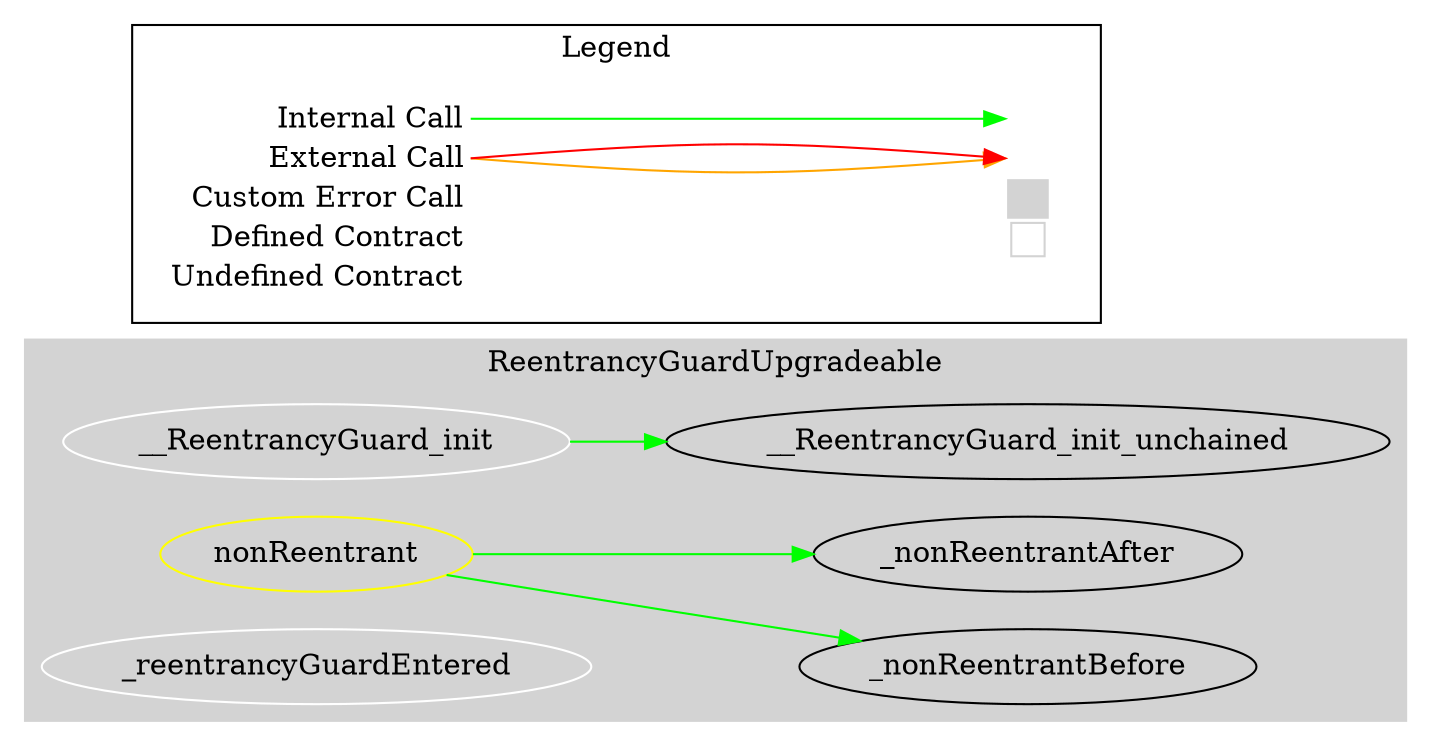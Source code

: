 digraph G {
  graph [ ratio = "auto", page = "100", compound =true ];
subgraph "clusterReentrancyGuardUpgradeable" {
  graph [ label = "ReentrancyGuardUpgradeable", color = "lightgray", style = "filled", bgcolor = "lightgray" ];
  "ReentrancyGuardUpgradeable.__ReentrancyGuard_init" [ label = "__ReentrancyGuard_init", color = "white" ];
  "ReentrancyGuardUpgradeable.__ReentrancyGuard_init_unchained" [ label = "__ReentrancyGuard_init_unchained" ];
  "ReentrancyGuardUpgradeable.nonReentrant" [ label = "nonReentrant", color = "yellow" ];
  "ReentrancyGuardUpgradeable._nonReentrantBefore" [ label = "_nonReentrantBefore" ];
  "ReentrancyGuardUpgradeable._nonReentrantAfter" [ label = "_nonReentrantAfter" ];
  "ReentrancyGuardUpgradeable._reentrancyGuardEntered" [ label = "_reentrancyGuardEntered", color = "white" ];
}

  "ReentrancyGuardUpgradeable.__ReentrancyGuard_init";
  "ReentrancyGuardUpgradeable.__ReentrancyGuard_init_unchained";
  "ReentrancyGuardUpgradeable.nonReentrant";
  "ReentrancyGuardUpgradeable._nonReentrantBefore";
  "ReentrancyGuardUpgradeable._nonReentrantAfter";
  "ReentrancyGuardUpgradeable.__ReentrancyGuard_init" -> "ReentrancyGuardUpgradeable.__ReentrancyGuard_init_unchained" [ color = "green" ];
  "ReentrancyGuardUpgradeable.nonReentrant" -> "ReentrancyGuardUpgradeable._nonReentrantBefore" [ color = "green" ];
  "ReentrancyGuardUpgradeable.nonReentrant" -> "ReentrancyGuardUpgradeable._nonReentrantAfter" [ color = "green" ];


rankdir=LR
node [shape=plaintext]
subgraph cluster_01 { 
label = "Legend";
key [label=<<table border="0" cellpadding="2" cellspacing="0" cellborder="0">
  <tr><td align="right" port="i1">Internal Call</td></tr>
  <tr><td align="right" port="i2">External Call</td></tr>
  <tr><td align="right" port="i2">Custom Error Call</td></tr>
  <tr><td align="right" port="i3">Defined Contract</td></tr>
  <tr><td align="right" port="i4">Undefined Contract</td></tr>
  </table>>]
key2 [label=<<table border="0" cellpadding="2" cellspacing="0" cellborder="0">
  <tr><td port="i1">&nbsp;&nbsp;&nbsp;</td></tr>
  <tr><td port="i2">&nbsp;&nbsp;&nbsp;</td></tr>
  <tr><td port="i3" bgcolor="lightgray">&nbsp;&nbsp;&nbsp;</td></tr>
  <tr><td port="i4">
    <table border="1" cellborder="0" cellspacing="0" cellpadding="7" color="lightgray">
      <tr>
       <td></td>
      </tr>
     </table>
  </td></tr>
  </table>>]
key:i1:e -> key2:i1:w [color="green"]
key:i2:e -> key2:i2:w [color="orange"]
key:i2:e -> key2:i2:w [color="red"]
}
}

